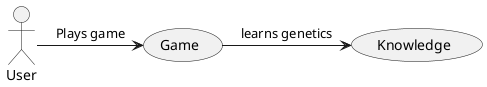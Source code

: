 @startuml
actor User
usecase Game
usecase Knowledge

User -> Game : Plays game
Game -> Knowledge : learns genetics

@enduml
